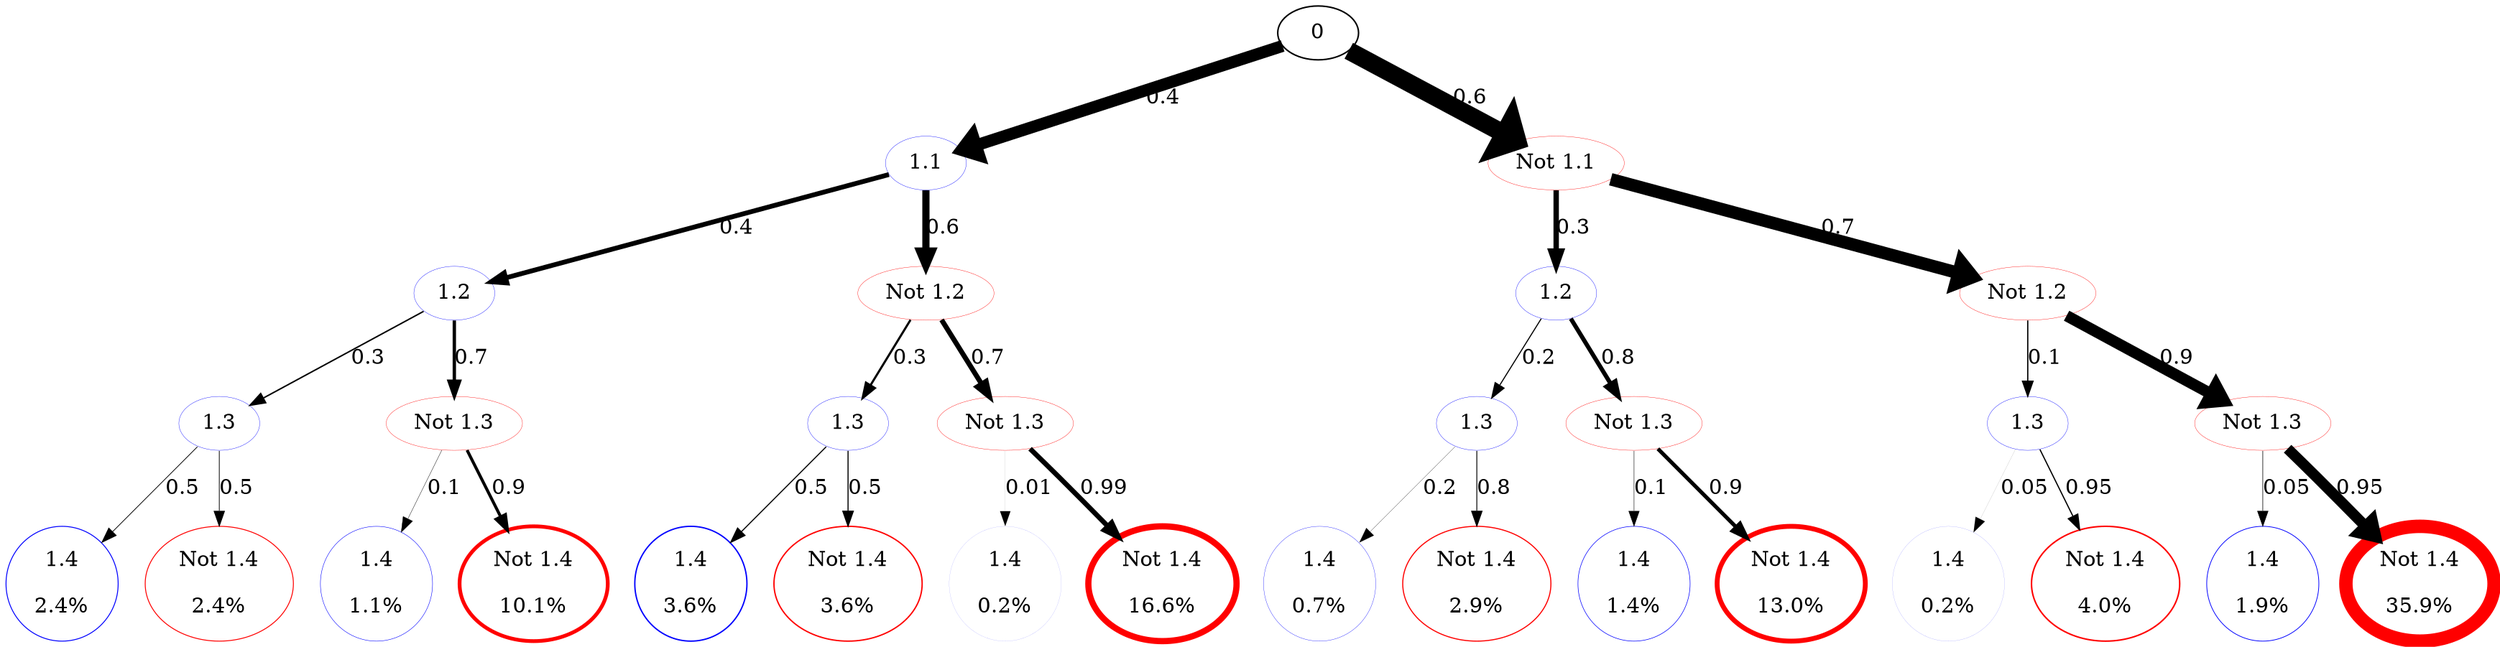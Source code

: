 strict digraph  {
"Node(path='0', label='0')" [label=0];
"Node(path='0 -> 1.1', label='1.1')" [color=blue, label="1.1", penwidth="0.2"];
"Node(path='0 -> 1.1 -> 1.2', label='1.2')" [color=blue, label="1.2", penwidth="0.2"];
"Node(path='0 -> 1.1 -> 1.2 -> 1.3', label='1.3')" [color=blue, label="1.3", penwidth="0.2"];
"Node(path='0 -> 1.1 -> 1.2 -> 1.3 -> 1.4', label='1.4')" [color=blue, label="1.4\n\n2.4%", penwidth="0.6000000000000001"];
"Node(path='0 -> 1.1 -> 1.2 -> 1.3 -> Not 1.4', label='Not 1.4')" [color=red, label="Not 1.4\n\n2.4%", penwidth="0.6000000000000001"];
"Node(path='0 -> 1.1 -> 1.2 -> Not 1.3', label='Not 1.3')" [color=red, label="Not 1.3", penwidth="0.2"];
"Node(path='0 -> 1.1 -> 1.2 -> Not 1.3 -> 1.4', label='1.4')" [color=blue, label="1.4\n\n1.1%", penwidth="0.28"];
"Node(path='0 -> 1.1 -> 1.2 -> Not 1.3 -> Not 1.4', label='Not 1.4')" [color=red, label="Not 1.4\n\n10.1%", penwidth="2.5200000000000005"];
"Node(path='0 -> 1.1 -> Not 1.2', label='Not 1.2')" [color=red, label="Not 1.2", penwidth="0.2"];
"Node(path='0 -> 1.1 -> Not 1.2 -> 1.3', label='1.3')" [color=blue, label="1.3", penwidth="0.2"];
"Node(path='0 -> 1.1 -> Not 1.2 -> 1.3 -> 1.4', label='1.4')" [color=blue, label="1.4\n\n3.6%", penwidth="0.8999999999999999"];
"Node(path='0 -> 1.1 -> Not 1.2 -> 1.3 -> Not 1.4', label='Not 1.4')" [color=red, label="Not 1.4\n\n3.6%", penwidth="0.8999999999999999"];
"Node(path='0 -> 1.1 -> Not 1.2 -> Not 1.3', label='Not 1.3')" [color=red, label="Not 1.3", penwidth="0.2"];
"Node(path='0 -> 1.1 -> Not 1.2 -> Not 1.3 -> 1.4', label='1.4')" [color=blue, label="1.4\n\n0.2%", penwidth="0.041999999999999996"];
"Node(path='0 -> 1.1 -> Not 1.2 -> Not 1.3 -> Not 1.4', label='Not 1.4')" [color=red, label="Not 1.4\n\n16.6%", penwidth="4.1579999999999995"];
"Node(path='0 -> Not 1.1', label='Not 1.1')" [color=red, label="Not 1.1", penwidth="0.2"];
"Node(path='0 -> Not 1.1 -> 1.2', label='1.2')" [color=blue, label="1.2", penwidth="0.2"];
"Node(path='0 -> Not 1.1 -> 1.2 -> 1.3', label='1.3')" [color=blue, label="1.3", penwidth="0.2"];
"Node(path='0 -> Not 1.1 -> 1.2 -> 1.3 -> 1.4', label='1.4')" [color=blue, label="1.4\n\n0.7%", penwidth="0.18"];
"Node(path='0 -> Not 1.1 -> 1.2 -> 1.3 -> Not 1.4', label='Not 1.4')" [color=red, label="Not 1.4\n\n2.9%", penwidth="0.72"];
"Node(path='0 -> Not 1.1 -> 1.2 -> Not 1.3', label='Not 1.3')" [color=red, label="Not 1.3", penwidth="0.2"];
"Node(path='0 -> Not 1.1 -> 1.2 -> Not 1.3 -> 1.4', label='1.4')" [color=blue, label="1.4\n\n1.4%", penwidth="0.36"];
"Node(path='0 -> Not 1.1 -> 1.2 -> Not 1.3 -> Not 1.4', label='Not 1.4')" [color=red, label="Not 1.4\n\n13.0%", penwidth="3.2399999999999998"];
"Node(path='0 -> Not 1.1 -> Not 1.2', label='Not 1.2')" [color=red, label="Not 1.2", penwidth="0.2"];
"Node(path='0 -> Not 1.1 -> Not 1.2 -> 1.3', label='1.3')" [color=blue, label="1.3", penwidth="0.2"];
"Node(path='0 -> Not 1.1 -> Not 1.2 -> 1.3 -> 1.4', label='1.4')" [color=blue, label="1.4\n\n0.2%", penwidth="0.052500000000000005"];
"Node(path='0 -> Not 1.1 -> Not 1.2 -> 1.3 -> Not 1.4', label='Not 1.4')" [color=red, label="Not 1.4\n\n4.0%", penwidth="0.9974999999999999"];
"Node(path='0 -> Not 1.1 -> Not 1.2 -> Not 1.3', label='Not 1.3')" [color=red, label="Not 1.3", penwidth="0.2"];
"Node(path='0 -> Not 1.1 -> Not 1.2 -> Not 1.3 -> 1.4', label='1.4')" [color=blue, label="1.4\n\n1.9%", penwidth="0.47250000000000003"];
"Node(path='0 -> Not 1.1 -> Not 1.2 -> Not 1.3 -> Not 1.4', label='Not 1.4')" [color=red, label="Not 1.4\n\n35.9%", penwidth="8.9775"];
"Node(path='0', label='0')" -> "Node(path='0 -> 1.1', label='1.1')"  [label="0.4", name="1.1", penwidth="8.0", prob="0.4"];
"Node(path='0', label='0')" -> "Node(path='0 -> Not 1.1', label='Not 1.1')"  [label="0.6", name="Not 1.1", penwidth="12.0", prob="0.6"];
"Node(path='0 -> 1.1', label='1.1')" -> "Node(path='0 -> 1.1 -> 1.2', label='1.2')"  [label="0.4", name="1.2", penwidth="3.2000000000000006", prob="0.4"];
"Node(path='0 -> 1.1', label='1.1')" -> "Node(path='0 -> 1.1 -> Not 1.2', label='Not 1.2')"  [label="0.6", name="Not 1.2", penwidth="4.8", prob="0.6"];
"Node(path='0 -> 1.1 -> 1.2', label='1.2')" -> "Node(path='0 -> 1.1 -> 1.2 -> 1.3', label='1.3')"  [label="0.3", name="1.3", penwidth="0.9600000000000002", prob="0.3"];
"Node(path='0 -> 1.1 -> 1.2', label='1.2')" -> "Node(path='0 -> 1.1 -> 1.2 -> Not 1.3', label='Not 1.3')"  [label="0.7", name="Not 1.3", penwidth="2.24", prob="0.7"];
"Node(path='0 -> 1.1 -> 1.2 -> 1.3', label='1.3')" -> "Node(path='0 -> 1.1 -> 1.2 -> 1.3 -> 1.4', label='1.4')"  [label="0.5", name="1.4", penwidth="0.4800000000000001", prob="0.5"];
"Node(path='0 -> 1.1 -> 1.2 -> 1.3', label='1.3')" -> "Node(path='0 -> 1.1 -> 1.2 -> 1.3 -> Not 1.4', label='Not 1.4')"  [label="0.5", name="Not 1.4", penwidth="0.4800000000000001", prob="0.5"];
"Node(path='0 -> 1.1 -> 1.2 -> Not 1.3', label='Not 1.3')" -> "Node(path='0 -> 1.1 -> 1.2 -> Not 1.3 -> 1.4', label='1.4')"  [label="0.1", name="1.4", penwidth="0.22400000000000003", prob="0.1"];
"Node(path='0 -> 1.1 -> 1.2 -> Not 1.3', label='Not 1.3')" -> "Node(path='0 -> 1.1 -> 1.2 -> Not 1.3 -> Not 1.4', label='Not 1.4')"  [label="0.9", name="Not 1.4", penwidth="2.0160000000000005", prob="0.9"];
"Node(path='0 -> 1.1 -> Not 1.2', label='Not 1.2')" -> "Node(path='0 -> 1.1 -> Not 1.2 -> 1.3', label='1.3')"  [label="0.3", name="1.3", penwidth="1.44", prob="0.3"];
"Node(path='0 -> 1.1 -> Not 1.2', label='Not 1.2')" -> "Node(path='0 -> 1.1 -> Not 1.2 -> Not 1.3', label='Not 1.3')"  [label="0.7", name="Not 1.3", penwidth="3.3599999999999994", prob="0.7"];
"Node(path='0 -> 1.1 -> Not 1.2 -> 1.3', label='1.3')" -> "Node(path='0 -> 1.1 -> Not 1.2 -> 1.3 -> 1.4', label='1.4')"  [label="0.5", name="1.4", penwidth="0.72", prob="0.5"];
"Node(path='0 -> 1.1 -> Not 1.2 -> 1.3', label='1.3')" -> "Node(path='0 -> 1.1 -> Not 1.2 -> 1.3 -> Not 1.4', label='Not 1.4')"  [label="0.5", name="Not 1.4", penwidth="0.72", prob="0.5"];
"Node(path='0 -> 1.1 -> Not 1.2 -> Not 1.3', label='Not 1.3')" -> "Node(path='0 -> 1.1 -> Not 1.2 -> Not 1.3 -> 1.4', label='1.4')"  [label="0.01", name="1.4", penwidth="0.0336", prob="0.01"];
"Node(path='0 -> 1.1 -> Not 1.2 -> Not 1.3', label='Not 1.3')" -> "Node(path='0 -> 1.1 -> Not 1.2 -> Not 1.3 -> Not 1.4', label='Not 1.4')"  [label="0.99", name="Not 1.4", penwidth="3.3263999999999996", prob="0.99"];
"Node(path='0 -> Not 1.1', label='Not 1.1')" -> "Node(path='0 -> Not 1.1 -> 1.2', label='1.2')"  [label="0.3", name="1.2", penwidth="3.5999999999999996", prob="0.3"];
"Node(path='0 -> Not 1.1', label='Not 1.1')" -> "Node(path='0 -> Not 1.1 -> Not 1.2', label='Not 1.2')"  [label="0.7", name="Not 1.2", penwidth="8.4", prob="0.7"];
"Node(path='0 -> Not 1.1 -> 1.2', label='1.2')" -> "Node(path='0 -> Not 1.1 -> 1.2 -> 1.3', label='1.3')"  [label="0.2", name="1.3", penwidth="0.72", prob="0.2"];
"Node(path='0 -> Not 1.1 -> 1.2', label='1.2')" -> "Node(path='0 -> Not 1.1 -> 1.2 -> Not 1.3', label='Not 1.3')"  [label="0.8", name="Not 1.3", penwidth="2.88", prob="0.8"];
"Node(path='0 -> Not 1.1 -> 1.2 -> 1.3', label='1.3')" -> "Node(path='0 -> Not 1.1 -> 1.2 -> 1.3 -> 1.4', label='1.4')"  [label="0.2", name="1.4", penwidth="0.144", prob="0.2"];
"Node(path='0 -> Not 1.1 -> 1.2 -> 1.3', label='1.3')" -> "Node(path='0 -> Not 1.1 -> 1.2 -> 1.3 -> Not 1.4', label='Not 1.4')"  [label="0.8", name="Not 1.4", penwidth="0.576", prob="0.8"];
"Node(path='0 -> Not 1.1 -> 1.2 -> Not 1.3', label='Not 1.3')" -> "Node(path='0 -> Not 1.1 -> 1.2 -> Not 1.3 -> 1.4', label='1.4')"  [label="0.1", name="1.4", penwidth="0.288", prob="0.1"];
"Node(path='0 -> Not 1.1 -> 1.2 -> Not 1.3', label='Not 1.3')" -> "Node(path='0 -> Not 1.1 -> 1.2 -> Not 1.3 -> Not 1.4', label='Not 1.4')"  [label="0.9", name="Not 1.4", penwidth="2.5919999999999996", prob="0.9"];
"Node(path='0 -> Not 1.1 -> Not 1.2', label='Not 1.2')" -> "Node(path='0 -> Not 1.1 -> Not 1.2 -> 1.3', label='1.3')"  [label="0.1", name="1.3", penwidth="0.8400000000000001", prob="0.1"];
"Node(path='0 -> Not 1.1 -> Not 1.2', label='Not 1.2')" -> "Node(path='0 -> Not 1.1 -> Not 1.2 -> Not 1.3', label='Not 1.3')"  [label="0.9", name="Not 1.3", penwidth="7.5600000000000005", prob="0.9"];
"Node(path='0 -> Not 1.1 -> Not 1.2 -> 1.3', label='1.3')" -> "Node(path='0 -> Not 1.1 -> Not 1.2 -> 1.3 -> 1.4', label='1.4')"  [label="0.05", name="1.4", penwidth="0.04200000000000001", prob="0.05"];
"Node(path='0 -> Not 1.1 -> Not 1.2 -> 1.3', label='1.3')" -> "Node(path='0 -> Not 1.1 -> Not 1.2 -> 1.3 -> Not 1.4', label='Not 1.4')"  [label="0.95", name="Not 1.4", penwidth="0.7979999999999999", prob="0.95"];
"Node(path='0 -> Not 1.1 -> Not 1.2 -> Not 1.3', label='Not 1.3')" -> "Node(path='0 -> Not 1.1 -> Not 1.2 -> Not 1.3 -> 1.4', label='1.4')"  [label="0.05", name="1.4", penwidth="0.378", prob="0.05"];
"Node(path='0 -> Not 1.1 -> Not 1.2 -> Not 1.3', label='Not 1.3')" -> "Node(path='0 -> Not 1.1 -> Not 1.2 -> Not 1.3 -> Not 1.4', label='Not 1.4')"  [label="0.95", name="Not 1.4", penwidth="7.1819999999999995", prob="0.95"];
}
